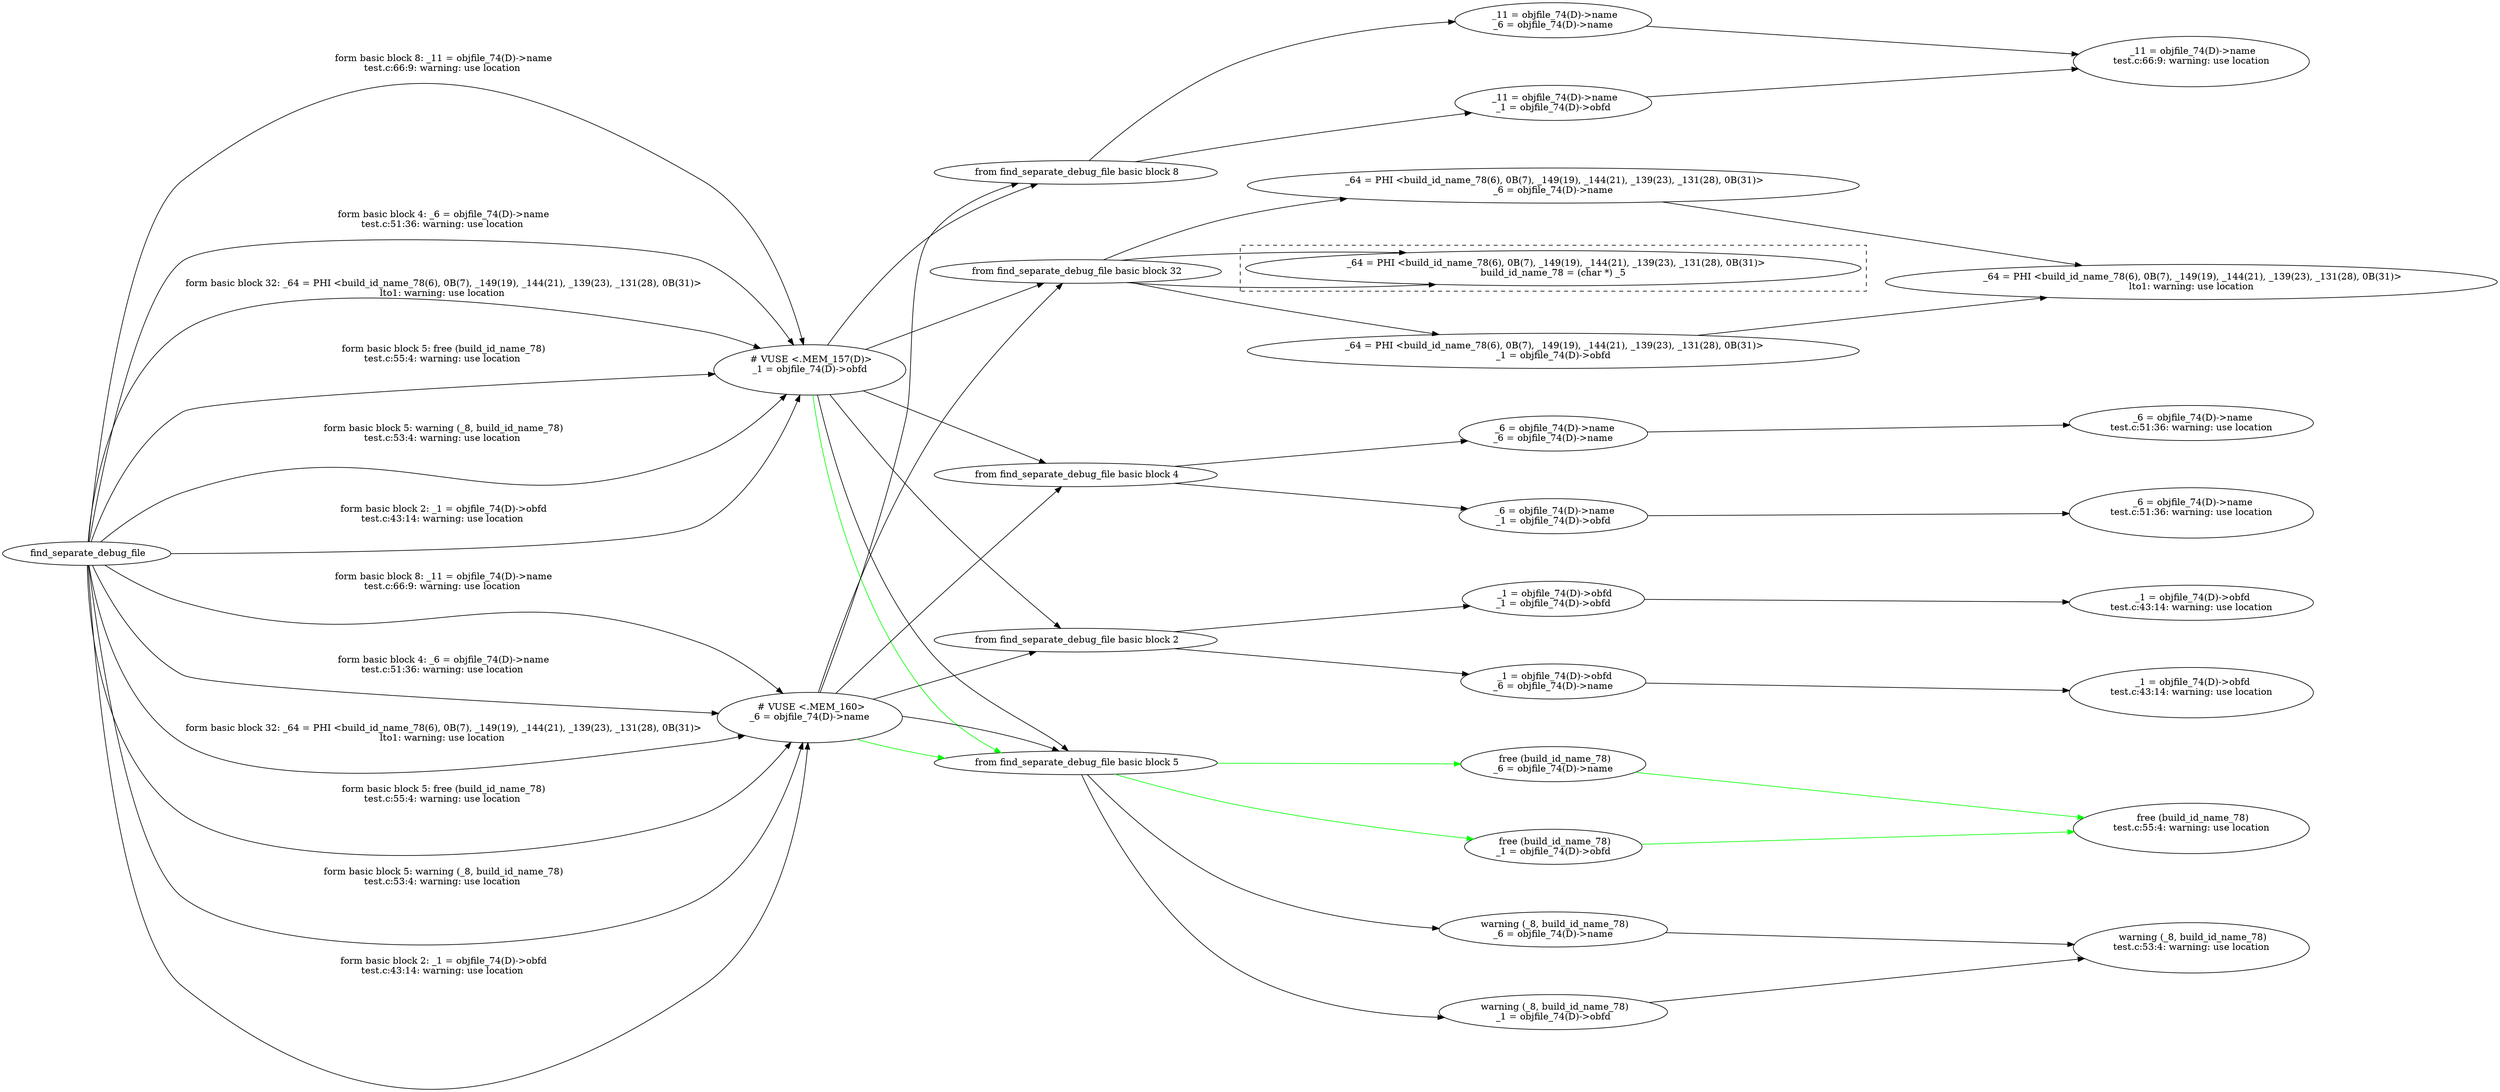 digraph {constraint=false ;rankdir = LR; rank=same; nodesep=1.0; 


" find_separate_debug_file
"->


" # VUSE <.MEM_157(D)>
_1 = objfile_74(D)->obfd

"

[label=" form basic block 8: _11 = objfile_74(D)->name
test.c:66:9: warning: use location

" ]

" # VUSE <.MEM_157(D)>
_1 = objfile_74(D)->obfd

"->

" from find_separate_debug_file basic block 8"

->" _11 = objfile_74(D)->name
_1 = objfile_74(D)->obfd
"

->" _11 = objfile_74(D)->name
test.c:66:9: warning: use location

"

" find_separate_debug_file
"->


" # VUSE <.MEM_157(D)>
_1 = objfile_74(D)->obfd

"

[label=" form basic block 4: _6 = objfile_74(D)->name
test.c:51:36: warning: use location

" ]

" # VUSE <.MEM_157(D)>
_1 = objfile_74(D)->obfd

"->

" from find_separate_debug_file basic block 4"

->" _6 = objfile_74(D)->name
_1 = objfile_74(D)->obfd
"

->" _6 = objfile_74(D)->name
test.c:51:36: warning: use location

"

" find_separate_debug_file
"->


" # VUSE <.MEM_157(D)>
_1 = objfile_74(D)->obfd

"

[label=" form basic block 32: _64 = PHI <build_id_name_78(6), 0B(7), _149(19), _144(21), _139(23), _131(28), 0B(31)>
lto1: warning: use location
" ]

" # VUSE <.MEM_157(D)>
_1 = objfile_74(D)->obfd

"->

" from find_separate_debug_file basic block 32"

->" _64 = PHI <build_id_name_78(6), 0B(7), _149(19), _144(21), _139(23), _131(28), 0B(31)>
_1 = objfile_74(D)->obfd
"

->" _64 = PHI <build_id_name_78(6), 0B(7), _149(19), _144(21), _139(23), _131(28), 0B(31)>
lto1: warning: use location
"


" find_separate_debug_file
"->


" # VUSE <.MEM_157(D)>
_1 = objfile_74(D)->obfd

"

[label=" form basic block 5: free (build_id_name_78)
test.c:55:4: warning: use location

" ]

" # VUSE <.MEM_157(D)>
_1 = objfile_74(D)->obfd

"->

" from find_separate_debug_file basic block 5"

->" free (build_id_name_78)
_1 = objfile_74(D)->obfd
"

->" free (build_id_name_78)
test.c:55:4: warning: use location

"

[color="green" ]


" find_separate_debug_file
"->


" # VUSE <.MEM_157(D)>
_1 = objfile_74(D)->obfd

"

[label=" form basic block 5: warning (_8, build_id_name_78)
test.c:53:4: warning: use location

" ]

" # VUSE <.MEM_157(D)>
_1 = objfile_74(D)->obfd

"->

" from find_separate_debug_file basic block 5"

->" warning (_8, build_id_name_78)
_1 = objfile_74(D)->obfd
"

->" warning (_8, build_id_name_78)
test.c:53:4: warning: use location

"


" find_separate_debug_file
"->


" # VUSE <.MEM_157(D)>
_1 = objfile_74(D)->obfd

"

[label=" form basic block 2: _1 = objfile_74(D)->obfd
test.c:43:14: warning: use location
" ]

" # VUSE <.MEM_157(D)>
_1 = objfile_74(D)->obfd

"->

" from find_separate_debug_file basic block 2"

->" _1 = objfile_74(D)->obfd
_1 = objfile_74(D)->obfd
"

->" _1 = objfile_74(D)->obfd
test.c:43:14: warning: use location
"

" from find_separate_debug_file basic block 32"

->subgraph cluster_1091108872 { style ="dashed";"  _64 = PHI <build_id_name_78(6), 0B(7), _149(19), _144(21), _139(23), _131(28), 0B(31)>
build_id_name_78 = (char *) _5
";}








" find_separate_debug_file
"->


" # VUSE <.MEM_160>
_6 = objfile_74(D)->name

"

[label=" form basic block 8: _11 = objfile_74(D)->name
test.c:66:9: warning: use location

" ]

" # VUSE <.MEM_160>
_6 = objfile_74(D)->name

"->

" from find_separate_debug_file basic block 8"

->" _11 = objfile_74(D)->name
_6 = objfile_74(D)->name
"

->" _11 = objfile_74(D)->name
test.c:66:9: warning: use location

"

" find_separate_debug_file
"->


" # VUSE <.MEM_160>
_6 = objfile_74(D)->name

"

[label=" form basic block 4: _6 = objfile_74(D)->name
test.c:51:36: warning: use location
" ]

" # VUSE <.MEM_160>
_6 = objfile_74(D)->name

"->

" from find_separate_debug_file basic block 4"

->" _6 = objfile_74(D)->name
_6 = objfile_74(D)->name
"

->" _6 = objfile_74(D)->name
test.c:51:36: warning: use location
"

" find_separate_debug_file
"->


" # VUSE <.MEM_160>
_6 = objfile_74(D)->name

"

[label=" form basic block 32: _64 = PHI <build_id_name_78(6), 0B(7), _149(19), _144(21), _139(23), _131(28), 0B(31)>
lto1: warning: use location
" ]

" # VUSE <.MEM_160>
_6 = objfile_74(D)->name

"->

" from find_separate_debug_file basic block 32"

->" _64 = PHI <build_id_name_78(6), 0B(7), _149(19), _144(21), _139(23), _131(28), 0B(31)>
_6 = objfile_74(D)->name
"

->" _64 = PHI <build_id_name_78(6), 0B(7), _149(19), _144(21), _139(23), _131(28), 0B(31)>
lto1: warning: use location
"


" find_separate_debug_file
"->


" # VUSE <.MEM_160>
_6 = objfile_74(D)->name

"

[label=" form basic block 5: free (build_id_name_78)
test.c:55:4: warning: use location

" ]

" # VUSE <.MEM_160>
_6 = objfile_74(D)->name

"->

" from find_separate_debug_file basic block 5"

->" free (build_id_name_78)
_6 = objfile_74(D)->name
"

->" free (build_id_name_78)
test.c:55:4: warning: use location

"

[color="green" ]


" find_separate_debug_file
"->


" # VUSE <.MEM_160>
_6 = objfile_74(D)->name

"

[label=" form basic block 5: warning (_8, build_id_name_78)
test.c:53:4: warning: use location

" ]

" # VUSE <.MEM_160>
_6 = objfile_74(D)->name

"->

" from find_separate_debug_file basic block 5"

->" warning (_8, build_id_name_78)
_6 = objfile_74(D)->name
"

->" warning (_8, build_id_name_78)
test.c:53:4: warning: use location

"


" find_separate_debug_file
"->


" # VUSE <.MEM_160>
_6 = objfile_74(D)->name

"

[label=" form basic block 2: _1 = objfile_74(D)->obfd
test.c:43:14: warning: use location

" ]

" # VUSE <.MEM_160>
_6 = objfile_74(D)->name

"->

" from find_separate_debug_file basic block 2"

->" _1 = objfile_74(D)->obfd
_6 = objfile_74(D)->name
"

->" _1 = objfile_74(D)->obfd
test.c:43:14: warning: use location

"

" from find_separate_debug_file basic block 32"

->subgraph cluster_1222942087 { style ="dashed";"  _64 = PHI <build_id_name_78(6), 0B(7), _149(19), _144(21), _139(23), _131(28), 0B(31)>
build_id_name_78 = (char *) _5
";} }
